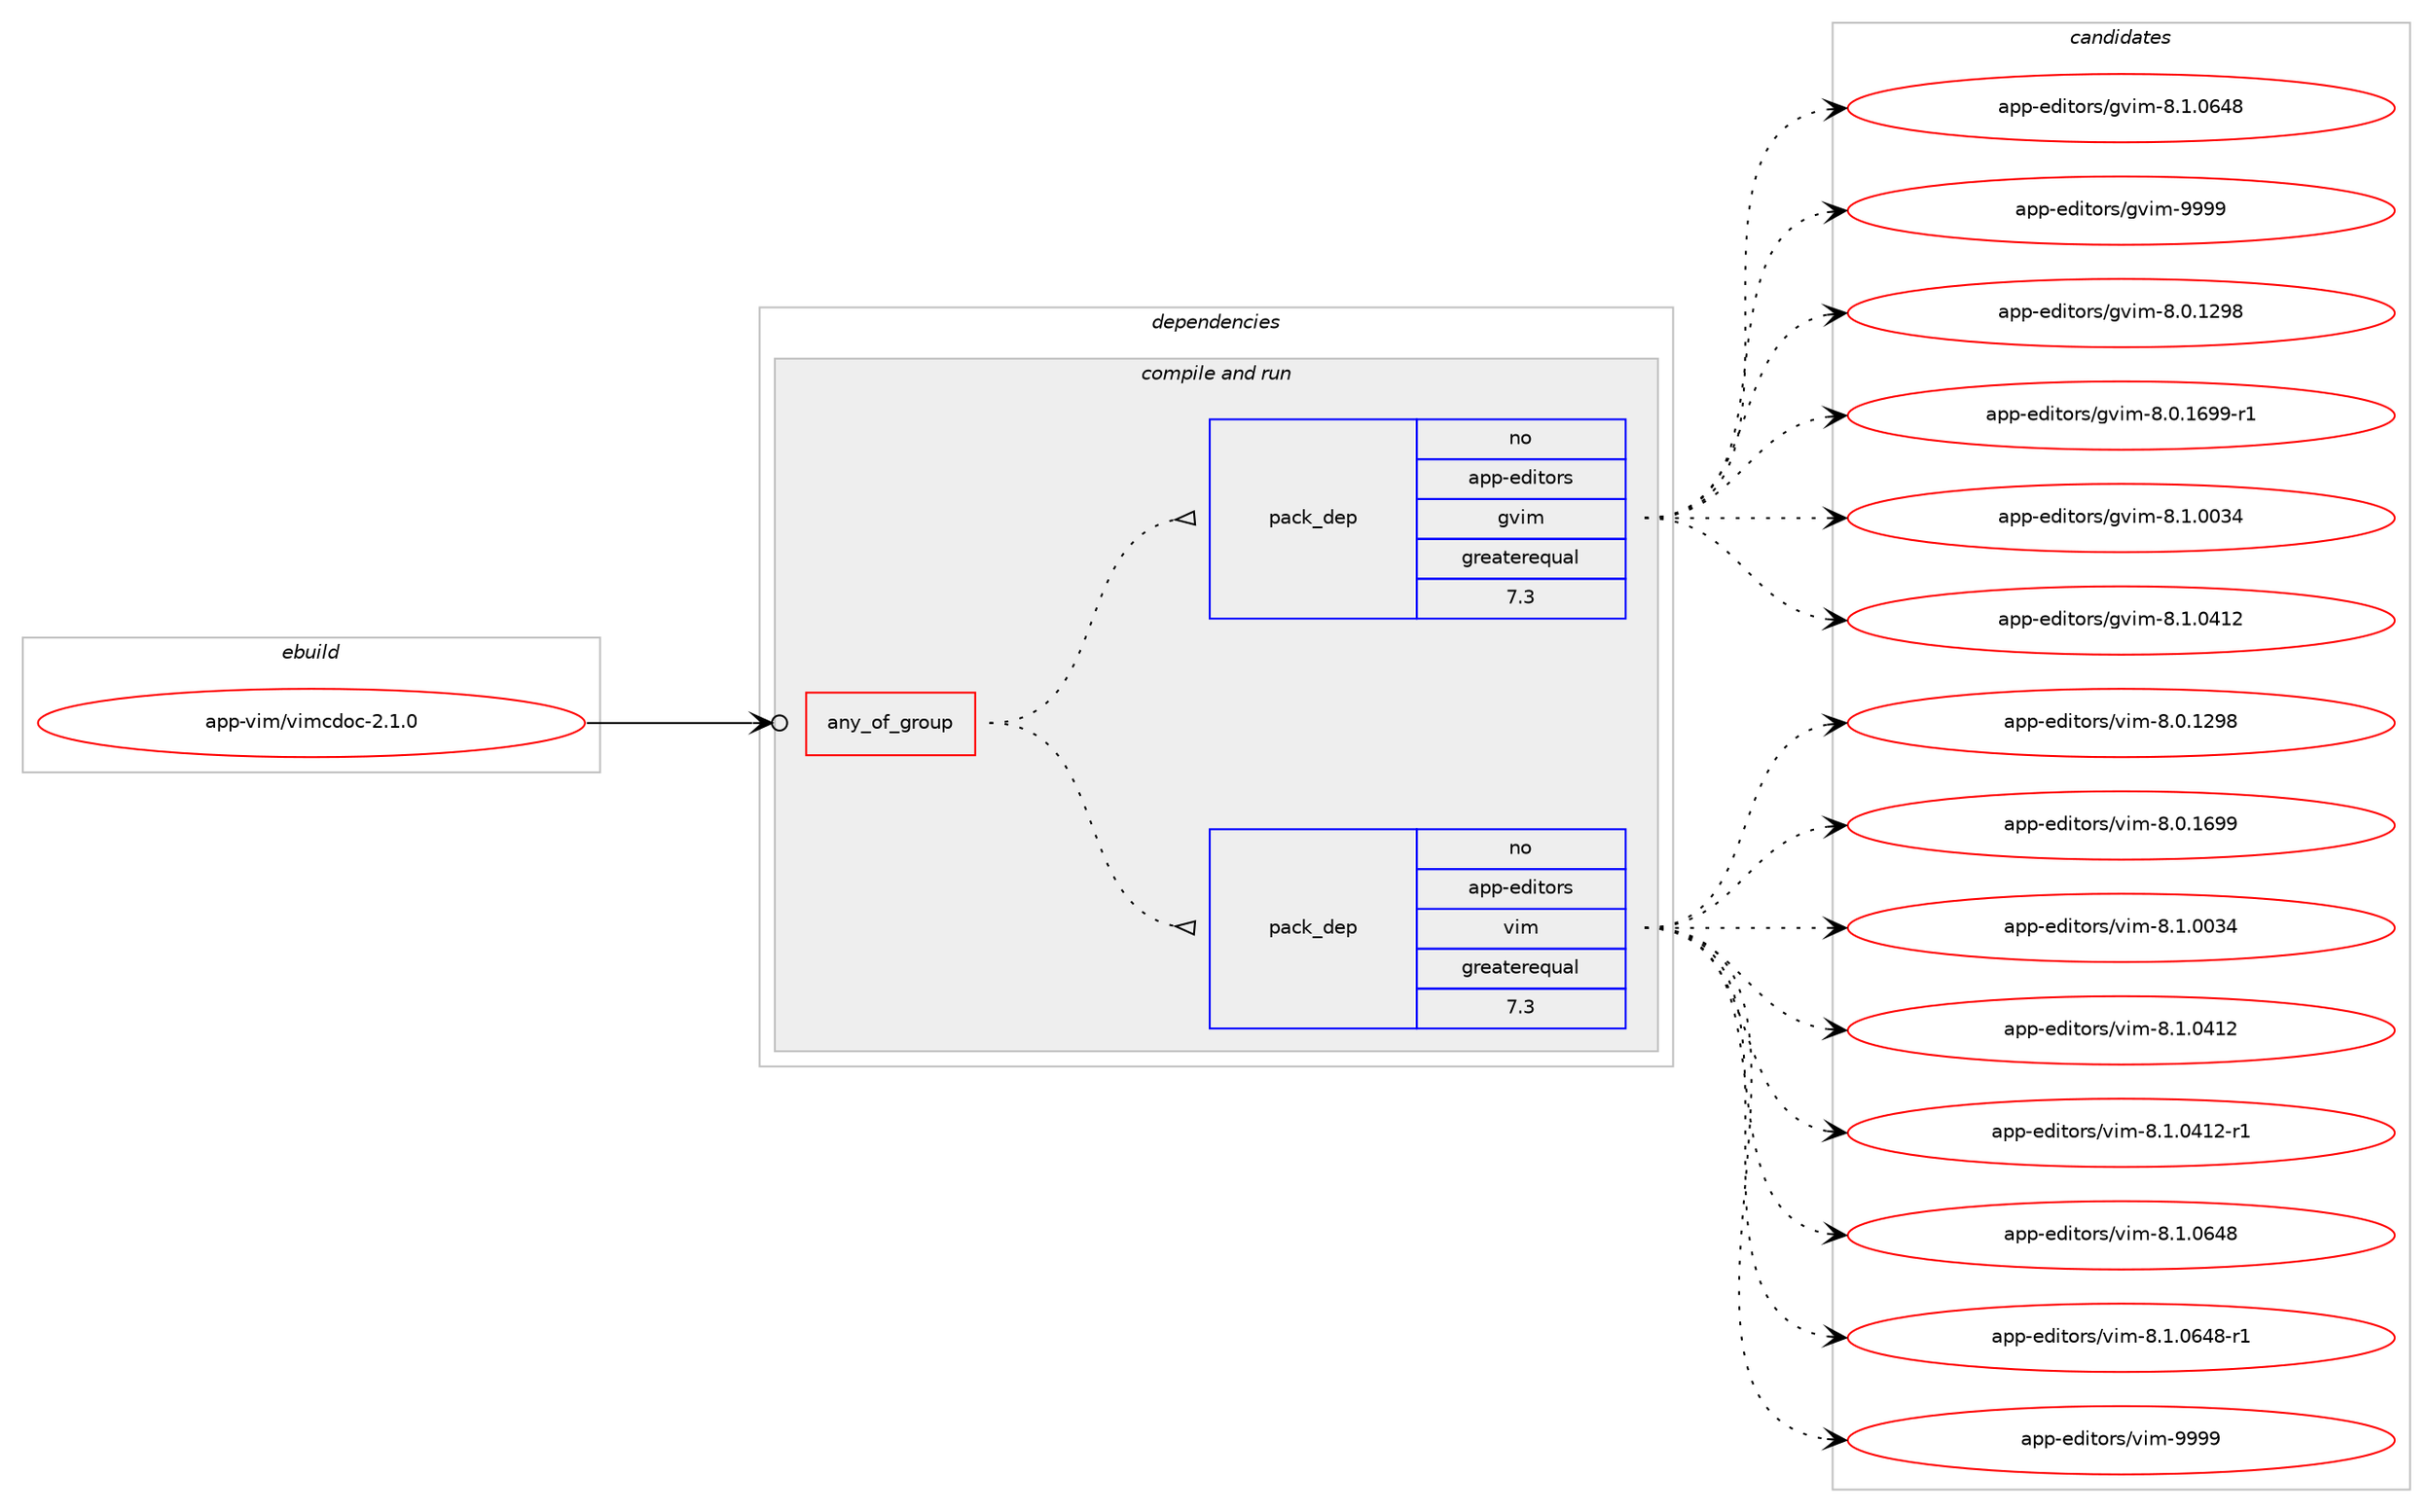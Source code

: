 digraph prolog {

# *************
# Graph options
# *************

newrank=true;
concentrate=true;
compound=true;
graph [rankdir=LR,fontname=Helvetica,fontsize=10,ranksep=1.5];#, ranksep=2.5, nodesep=0.2];
edge  [arrowhead=vee];
node  [fontname=Helvetica,fontsize=10];

# **********
# The ebuild
# **********

subgraph cluster_leftcol {
color=gray;
rank=same;
label=<<i>ebuild</i>>;
id [label="app-vim/vimcdoc-2.1.0", color=red, width=4, href="../app-vim/vimcdoc-2.1.0.svg"];
}

# ****************
# The dependencies
# ****************

subgraph cluster_midcol {
color=gray;
label=<<i>dependencies</i>>;
subgraph cluster_compile {
fillcolor="#eeeeee";
style=filled;
label=<<i>compile</i>>;
}
subgraph cluster_compileandrun {
fillcolor="#eeeeee";
style=filled;
label=<<i>compile and run</i>>;
subgraph any20274 {
dependency1314855 [label=<<TABLE BORDER="0" CELLBORDER="1" CELLSPACING="0" CELLPADDING="4"><TR><TD CELLPADDING="10">any_of_group</TD></TR></TABLE>>, shape=none, color=red];subgraph pack937613 {
dependency1314856 [label=<<TABLE BORDER="0" CELLBORDER="1" CELLSPACING="0" CELLPADDING="4" WIDTH="220"><TR><TD ROWSPAN="6" CELLPADDING="30">pack_dep</TD></TR><TR><TD WIDTH="110">no</TD></TR><TR><TD>app-editors</TD></TR><TR><TD>vim</TD></TR><TR><TD>greaterequal</TD></TR><TR><TD>7.3</TD></TR></TABLE>>, shape=none, color=blue];
}
dependency1314855:e -> dependency1314856:w [weight=20,style="dotted",arrowhead="oinv"];
subgraph pack937614 {
dependency1314857 [label=<<TABLE BORDER="0" CELLBORDER="1" CELLSPACING="0" CELLPADDING="4" WIDTH="220"><TR><TD ROWSPAN="6" CELLPADDING="30">pack_dep</TD></TR><TR><TD WIDTH="110">no</TD></TR><TR><TD>app-editors</TD></TR><TR><TD>gvim</TD></TR><TR><TD>greaterequal</TD></TR><TR><TD>7.3</TD></TR></TABLE>>, shape=none, color=blue];
}
dependency1314855:e -> dependency1314857:w [weight=20,style="dotted",arrowhead="oinv"];
}
id:e -> dependency1314855:w [weight=20,style="solid",arrowhead="odotvee"];
}
subgraph cluster_run {
fillcolor="#eeeeee";
style=filled;
label=<<i>run</i>>;
}
}

# **************
# The candidates
# **************

subgraph cluster_choices {
rank=same;
color=gray;
label=<<i>candidates</i>>;

subgraph choice937613 {
color=black;
nodesep=1;
choice971121124510110010511611111411547118105109455646484649505756 [label="app-editors/vim-8.0.1298", color=red, width=4,href="../app-editors/vim-8.0.1298.svg"];
choice971121124510110010511611111411547118105109455646484649545757 [label="app-editors/vim-8.0.1699", color=red, width=4,href="../app-editors/vim-8.0.1699.svg"];
choice971121124510110010511611111411547118105109455646494648485152 [label="app-editors/vim-8.1.0034", color=red, width=4,href="../app-editors/vim-8.1.0034.svg"];
choice971121124510110010511611111411547118105109455646494648524950 [label="app-editors/vim-8.1.0412", color=red, width=4,href="../app-editors/vim-8.1.0412.svg"];
choice9711211245101100105116111114115471181051094556464946485249504511449 [label="app-editors/vim-8.1.0412-r1", color=red, width=4,href="../app-editors/vim-8.1.0412-r1.svg"];
choice971121124510110010511611111411547118105109455646494648545256 [label="app-editors/vim-8.1.0648", color=red, width=4,href="../app-editors/vim-8.1.0648.svg"];
choice9711211245101100105116111114115471181051094556464946485452564511449 [label="app-editors/vim-8.1.0648-r1", color=red, width=4,href="../app-editors/vim-8.1.0648-r1.svg"];
choice9711211245101100105116111114115471181051094557575757 [label="app-editors/vim-9999", color=red, width=4,href="../app-editors/vim-9999.svg"];
dependency1314856:e -> choice971121124510110010511611111411547118105109455646484649505756:w [style=dotted,weight="100"];
dependency1314856:e -> choice971121124510110010511611111411547118105109455646484649545757:w [style=dotted,weight="100"];
dependency1314856:e -> choice971121124510110010511611111411547118105109455646494648485152:w [style=dotted,weight="100"];
dependency1314856:e -> choice971121124510110010511611111411547118105109455646494648524950:w [style=dotted,weight="100"];
dependency1314856:e -> choice9711211245101100105116111114115471181051094556464946485249504511449:w [style=dotted,weight="100"];
dependency1314856:e -> choice971121124510110010511611111411547118105109455646494648545256:w [style=dotted,weight="100"];
dependency1314856:e -> choice9711211245101100105116111114115471181051094556464946485452564511449:w [style=dotted,weight="100"];
dependency1314856:e -> choice9711211245101100105116111114115471181051094557575757:w [style=dotted,weight="100"];
}
subgraph choice937614 {
color=black;
nodesep=1;
choice971121124510110010511611111411547103118105109455646484649505756 [label="app-editors/gvim-8.0.1298", color=red, width=4,href="../app-editors/gvim-8.0.1298.svg"];
choice9711211245101100105116111114115471031181051094556464846495457574511449 [label="app-editors/gvim-8.0.1699-r1", color=red, width=4,href="../app-editors/gvim-8.0.1699-r1.svg"];
choice971121124510110010511611111411547103118105109455646494648485152 [label="app-editors/gvim-8.1.0034", color=red, width=4,href="../app-editors/gvim-8.1.0034.svg"];
choice971121124510110010511611111411547103118105109455646494648524950 [label="app-editors/gvim-8.1.0412", color=red, width=4,href="../app-editors/gvim-8.1.0412.svg"];
choice971121124510110010511611111411547103118105109455646494648545256 [label="app-editors/gvim-8.1.0648", color=red, width=4,href="../app-editors/gvim-8.1.0648.svg"];
choice9711211245101100105116111114115471031181051094557575757 [label="app-editors/gvim-9999", color=red, width=4,href="../app-editors/gvim-9999.svg"];
dependency1314857:e -> choice971121124510110010511611111411547103118105109455646484649505756:w [style=dotted,weight="100"];
dependency1314857:e -> choice9711211245101100105116111114115471031181051094556464846495457574511449:w [style=dotted,weight="100"];
dependency1314857:e -> choice971121124510110010511611111411547103118105109455646494648485152:w [style=dotted,weight="100"];
dependency1314857:e -> choice971121124510110010511611111411547103118105109455646494648524950:w [style=dotted,weight="100"];
dependency1314857:e -> choice971121124510110010511611111411547103118105109455646494648545256:w [style=dotted,weight="100"];
dependency1314857:e -> choice9711211245101100105116111114115471031181051094557575757:w [style=dotted,weight="100"];
}
}

}
